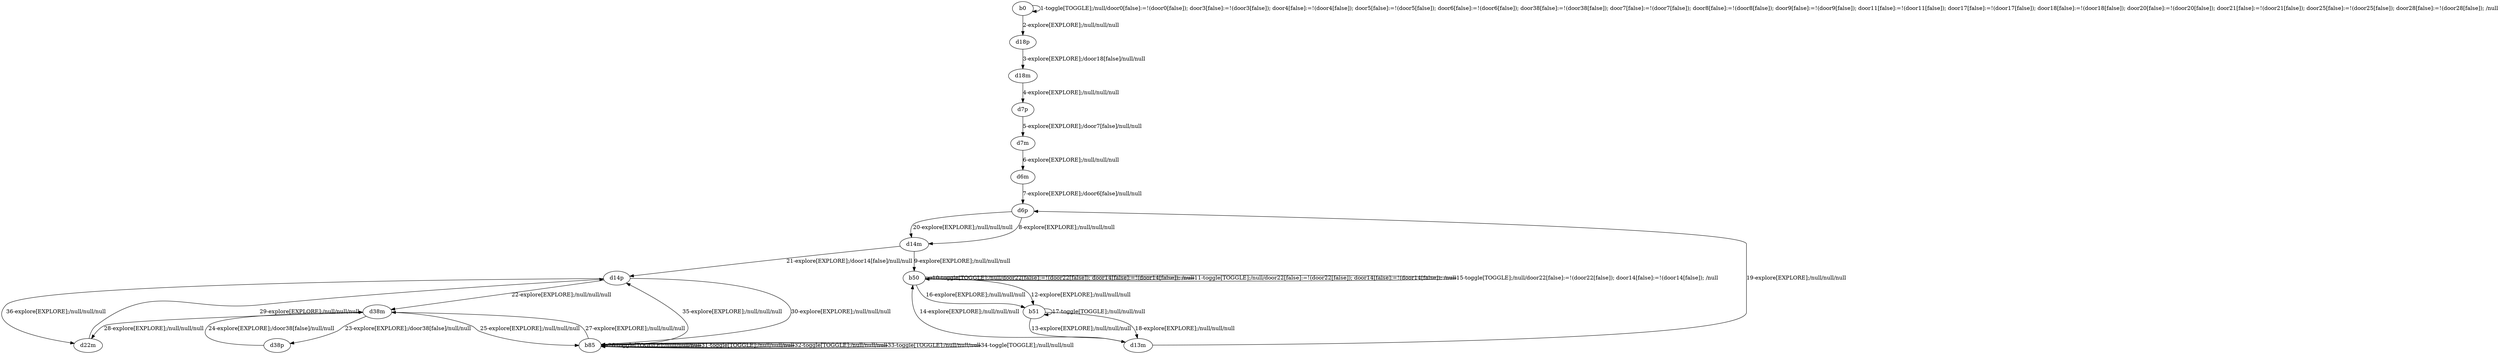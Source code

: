 # Total number of goals covered by this test: 1
# d14p --> d22m

digraph g {
"b0" -> "b0" [label = "1-toggle[TOGGLE];/null/door0[false]:=!(door0[false]); door3[false]:=!(door3[false]); door4[false]:=!(door4[false]); door5[false]:=!(door5[false]); door6[false]:=!(door6[false]); door38[false]:=!(door38[false]); door7[false]:=!(door7[false]); door8[false]:=!(door8[false]); door9[false]:=!(door9[false]); door11[false]:=!(door11[false]); door17[false]:=!(door17[false]); door18[false]:=!(door18[false]); door20[false]:=!(door20[false]); door21[false]:=!(door21[false]); door25[false]:=!(door25[false]); door28[false]:=!(door28[false]); /null"];
"b0" -> "d18p" [label = "2-explore[EXPLORE];/null/null/null"];
"d18p" -> "d18m" [label = "3-explore[EXPLORE];/door18[false]/null/null"];
"d18m" -> "d7p" [label = "4-explore[EXPLORE];/null/null/null"];
"d7p" -> "d7m" [label = "5-explore[EXPLORE];/door7[false]/null/null"];
"d7m" -> "d6m" [label = "6-explore[EXPLORE];/null/null/null"];
"d6m" -> "d6p" [label = "7-explore[EXPLORE];/door6[false]/null/null"];
"d6p" -> "d14m" [label = "8-explore[EXPLORE];/null/null/null"];
"d14m" -> "b50" [label = "9-explore[EXPLORE];/null/null/null"];
"b50" -> "b50" [label = "10-toggle[TOGGLE];/null/door22[false]:=!(door22[false]); door14[false]:=!(door14[false]); /null"];
"b50" -> "b50" [label = "11-toggle[TOGGLE];/null/door22[false]:=!(door22[false]); door14[false]:=!(door14[false]); /null"];
"b50" -> "b51" [label = "12-explore[EXPLORE];/null/null/null"];
"b51" -> "d13m" [label = "13-explore[EXPLORE];/null/null/null"];
"d13m" -> "b50" [label = "14-explore[EXPLORE];/null/null/null"];
"b50" -> "b50" [label = "15-toggle[TOGGLE];/null/door22[false]:=!(door22[false]); door14[false]:=!(door14[false]); /null"];
"b50" -> "b51" [label = "16-explore[EXPLORE];/null/null/null"];
"b51" -> "b51" [label = "17-toggle[TOGGLE];/null/null/null"];
"b51" -> "d13m" [label = "18-explore[EXPLORE];/null/null/null"];
"d13m" -> "d6p" [label = "19-explore[EXPLORE];/null/null/null"];
"d6p" -> "d14m" [label = "20-explore[EXPLORE];/null/null/null"];
"d14m" -> "d14p" [label = "21-explore[EXPLORE];/door14[false]/null/null"];
"d14p" -> "d38m" [label = "22-explore[EXPLORE];/null/null/null"];
"d38m" -> "d38p" [label = "23-explore[EXPLORE];/door38[false]/null/null"];
"d38p" -> "d38m" [label = "24-explore[EXPLORE];/door38[false]/null/null"];
"d38m" -> "b85" [label = "25-explore[EXPLORE];/null/null/null"];
"b85" -> "b85" [label = "26-toggle[TOGGLE];/null/null/null"];
"b85" -> "d38m" [label = "27-explore[EXPLORE];/null/null/null"];
"d38m" -> "d22m" [label = "28-explore[EXPLORE];/null/null/null"];
"d22m" -> "d14p" [label = "29-explore[EXPLORE];/null/null/null"];
"d14p" -> "b85" [label = "30-explore[EXPLORE];/null/null/null"];
"b85" -> "b85" [label = "31-toggle[TOGGLE];/null/null/null"];
"b85" -> "b85" [label = "32-toggle[TOGGLE];/null/null/null"];
"b85" -> "b85" [label = "33-toggle[TOGGLE];/null/null/null"];
"b85" -> "b85" [label = "34-toggle[TOGGLE];/null/null/null"];
"b85" -> "d14p" [label = "35-explore[EXPLORE];/null/null/null"];
"d14p" -> "d22m" [label = "36-explore[EXPLORE];/null/null/null"];
}